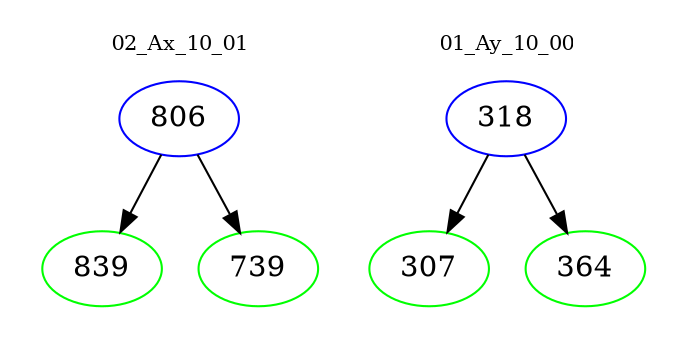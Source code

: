 digraph{
subgraph cluster_0 {
color = white
label = "02_Ax_10_01";
fontsize=10;
T0_806 [label="806", color="blue"]
T0_806 -> T0_839 [color="black"]
T0_839 [label="839", color="green"]
T0_806 -> T0_739 [color="black"]
T0_739 [label="739", color="green"]
}
subgraph cluster_1 {
color = white
label = "01_Ay_10_00";
fontsize=10;
T1_318 [label="318", color="blue"]
T1_318 -> T1_307 [color="black"]
T1_307 [label="307", color="green"]
T1_318 -> T1_364 [color="black"]
T1_364 [label="364", color="green"]
}
}
